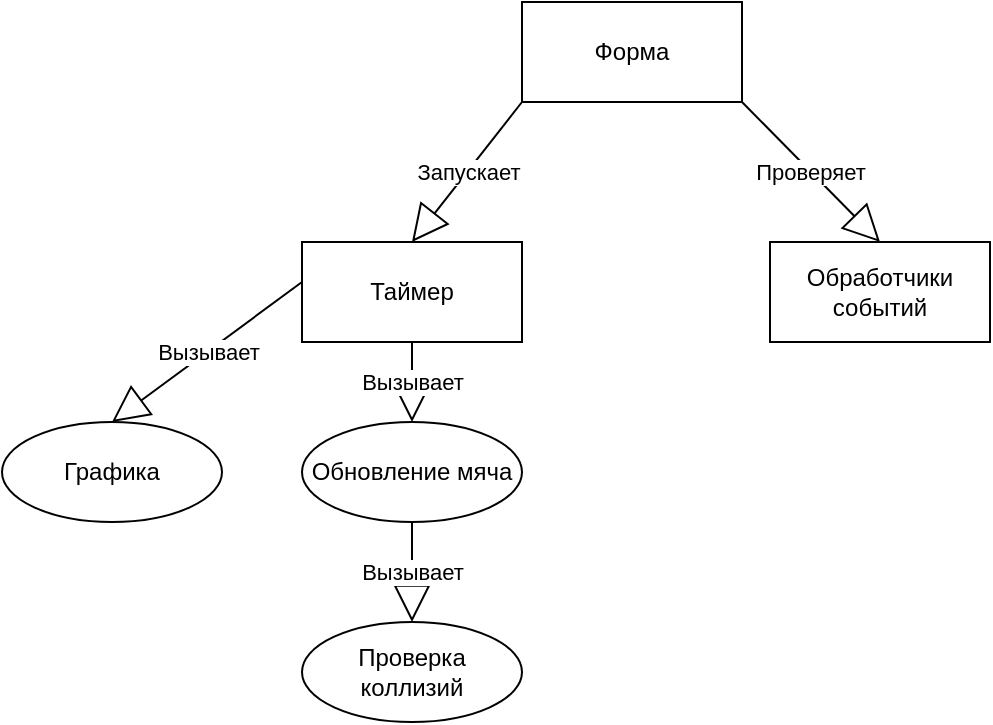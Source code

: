 <mxfile version="24.4.6" type="device">
  <diagram id="C5RBs43oDa-KdzZeNtuy" name="Page-1">
    <mxGraphModel dx="1290" dy="565" grid="1" gridSize="10" guides="1" tooltips="1" connect="1" arrows="1" fold="1" page="1" pageScale="1" pageWidth="827" pageHeight="1169" math="0" shadow="0">
      <root>
        <mxCell id="WIyWlLk6GJQsqaUBKTNV-0" />
        <mxCell id="WIyWlLk6GJQsqaUBKTNV-1" parent="WIyWlLk6GJQsqaUBKTNV-0" />
        <mxCell id="sgHLpwQJMMPjkSXjCmY--8" value="Форма" style="html=1;whiteSpace=wrap;" vertex="1" parent="WIyWlLk6GJQsqaUBKTNV-1">
          <mxGeometry x="290" y="110" width="110" height="50" as="geometry" />
        </mxCell>
        <mxCell id="sgHLpwQJMMPjkSXjCmY--9" value="Таймер" style="html=1;whiteSpace=wrap;" vertex="1" parent="WIyWlLk6GJQsqaUBKTNV-1">
          <mxGeometry x="180" y="230" width="110" height="50" as="geometry" />
        </mxCell>
        <mxCell id="sgHLpwQJMMPjkSXjCmY--10" value="Обработчики событий" style="html=1;whiteSpace=wrap;" vertex="1" parent="WIyWlLk6GJQsqaUBKTNV-1">
          <mxGeometry x="414" y="230" width="110" height="50" as="geometry" />
        </mxCell>
        <mxCell id="sgHLpwQJMMPjkSXjCmY--17" value="Графика" style="ellipse;whiteSpace=wrap;html=1;" vertex="1" parent="WIyWlLk6GJQsqaUBKTNV-1">
          <mxGeometry x="30" y="320" width="110" height="50" as="geometry" />
        </mxCell>
        <mxCell id="sgHLpwQJMMPjkSXjCmY--19" value="Обновление мяча" style="ellipse;whiteSpace=wrap;html=1;" vertex="1" parent="WIyWlLk6GJQsqaUBKTNV-1">
          <mxGeometry x="180" y="320" width="110" height="50" as="geometry" />
        </mxCell>
        <mxCell id="sgHLpwQJMMPjkSXjCmY--20" value="Проверка коллизий" style="ellipse;whiteSpace=wrap;html=1;" vertex="1" parent="WIyWlLk6GJQsqaUBKTNV-1">
          <mxGeometry x="180" y="420" width="110" height="50" as="geometry" />
        </mxCell>
        <mxCell id="sgHLpwQJMMPjkSXjCmY--21" value="Запускает" style="endArrow=block;endSize=16;endFill=0;html=1;rounded=0;exitX=0;exitY=1;exitDx=0;exitDy=0;entryX=0.5;entryY=0;entryDx=0;entryDy=0;" edge="1" parent="WIyWlLk6GJQsqaUBKTNV-1" source="sgHLpwQJMMPjkSXjCmY--8" target="sgHLpwQJMMPjkSXjCmY--9">
          <mxGeometry width="160" relative="1" as="geometry">
            <mxPoint x="290" y="340" as="sourcePoint" />
            <mxPoint x="450" y="340" as="targetPoint" />
          </mxGeometry>
        </mxCell>
        <mxCell id="sgHLpwQJMMPjkSXjCmY--23" value="Проверяет" style="endArrow=block;endSize=16;endFill=0;html=1;rounded=0;exitX=0;exitY=1;exitDx=0;exitDy=0;entryX=0.5;entryY=0;entryDx=0;entryDy=0;" edge="1" parent="WIyWlLk6GJQsqaUBKTNV-1" target="sgHLpwQJMMPjkSXjCmY--10">
          <mxGeometry width="160" relative="1" as="geometry">
            <mxPoint x="400" y="160" as="sourcePoint" />
            <mxPoint x="345" y="230" as="targetPoint" />
          </mxGeometry>
        </mxCell>
        <mxCell id="sgHLpwQJMMPjkSXjCmY--24" value="Вызывает" style="endArrow=block;endSize=16;endFill=0;html=1;rounded=0;exitX=0;exitY=1;exitDx=0;exitDy=0;entryX=0.5;entryY=0;entryDx=0;entryDy=0;" edge="1" parent="WIyWlLk6GJQsqaUBKTNV-1" target="sgHLpwQJMMPjkSXjCmY--17">
          <mxGeometry width="160" relative="1" as="geometry">
            <mxPoint x="180" y="250" as="sourcePoint" />
            <mxPoint x="125" y="320" as="targetPoint" />
          </mxGeometry>
        </mxCell>
        <mxCell id="sgHLpwQJMMPjkSXjCmY--25" value="Вызывает" style="endArrow=block;endSize=16;endFill=0;html=1;rounded=0;exitX=0.5;exitY=1;exitDx=0;exitDy=0;entryX=0.5;entryY=0;entryDx=0;entryDy=0;" edge="1" parent="WIyWlLk6GJQsqaUBKTNV-1" source="sgHLpwQJMMPjkSXjCmY--9" target="sgHLpwQJMMPjkSXjCmY--19">
          <mxGeometry width="160" relative="1" as="geometry">
            <mxPoint x="190" y="300" as="sourcePoint" />
            <mxPoint x="95" y="370" as="targetPoint" />
          </mxGeometry>
        </mxCell>
        <mxCell id="sgHLpwQJMMPjkSXjCmY--26" value="Вызывает" style="endArrow=block;endSize=16;endFill=0;html=1;rounded=0;exitX=0.5;exitY=1;exitDx=0;exitDy=0;entryX=0.5;entryY=0;entryDx=0;entryDy=0;" edge="1" parent="WIyWlLk6GJQsqaUBKTNV-1" source="sgHLpwQJMMPjkSXjCmY--19" target="sgHLpwQJMMPjkSXjCmY--20">
          <mxGeometry width="160" relative="1" as="geometry">
            <mxPoint x="200" y="270" as="sourcePoint" />
            <mxPoint x="105" y="340" as="targetPoint" />
          </mxGeometry>
        </mxCell>
      </root>
    </mxGraphModel>
  </diagram>
</mxfile>
